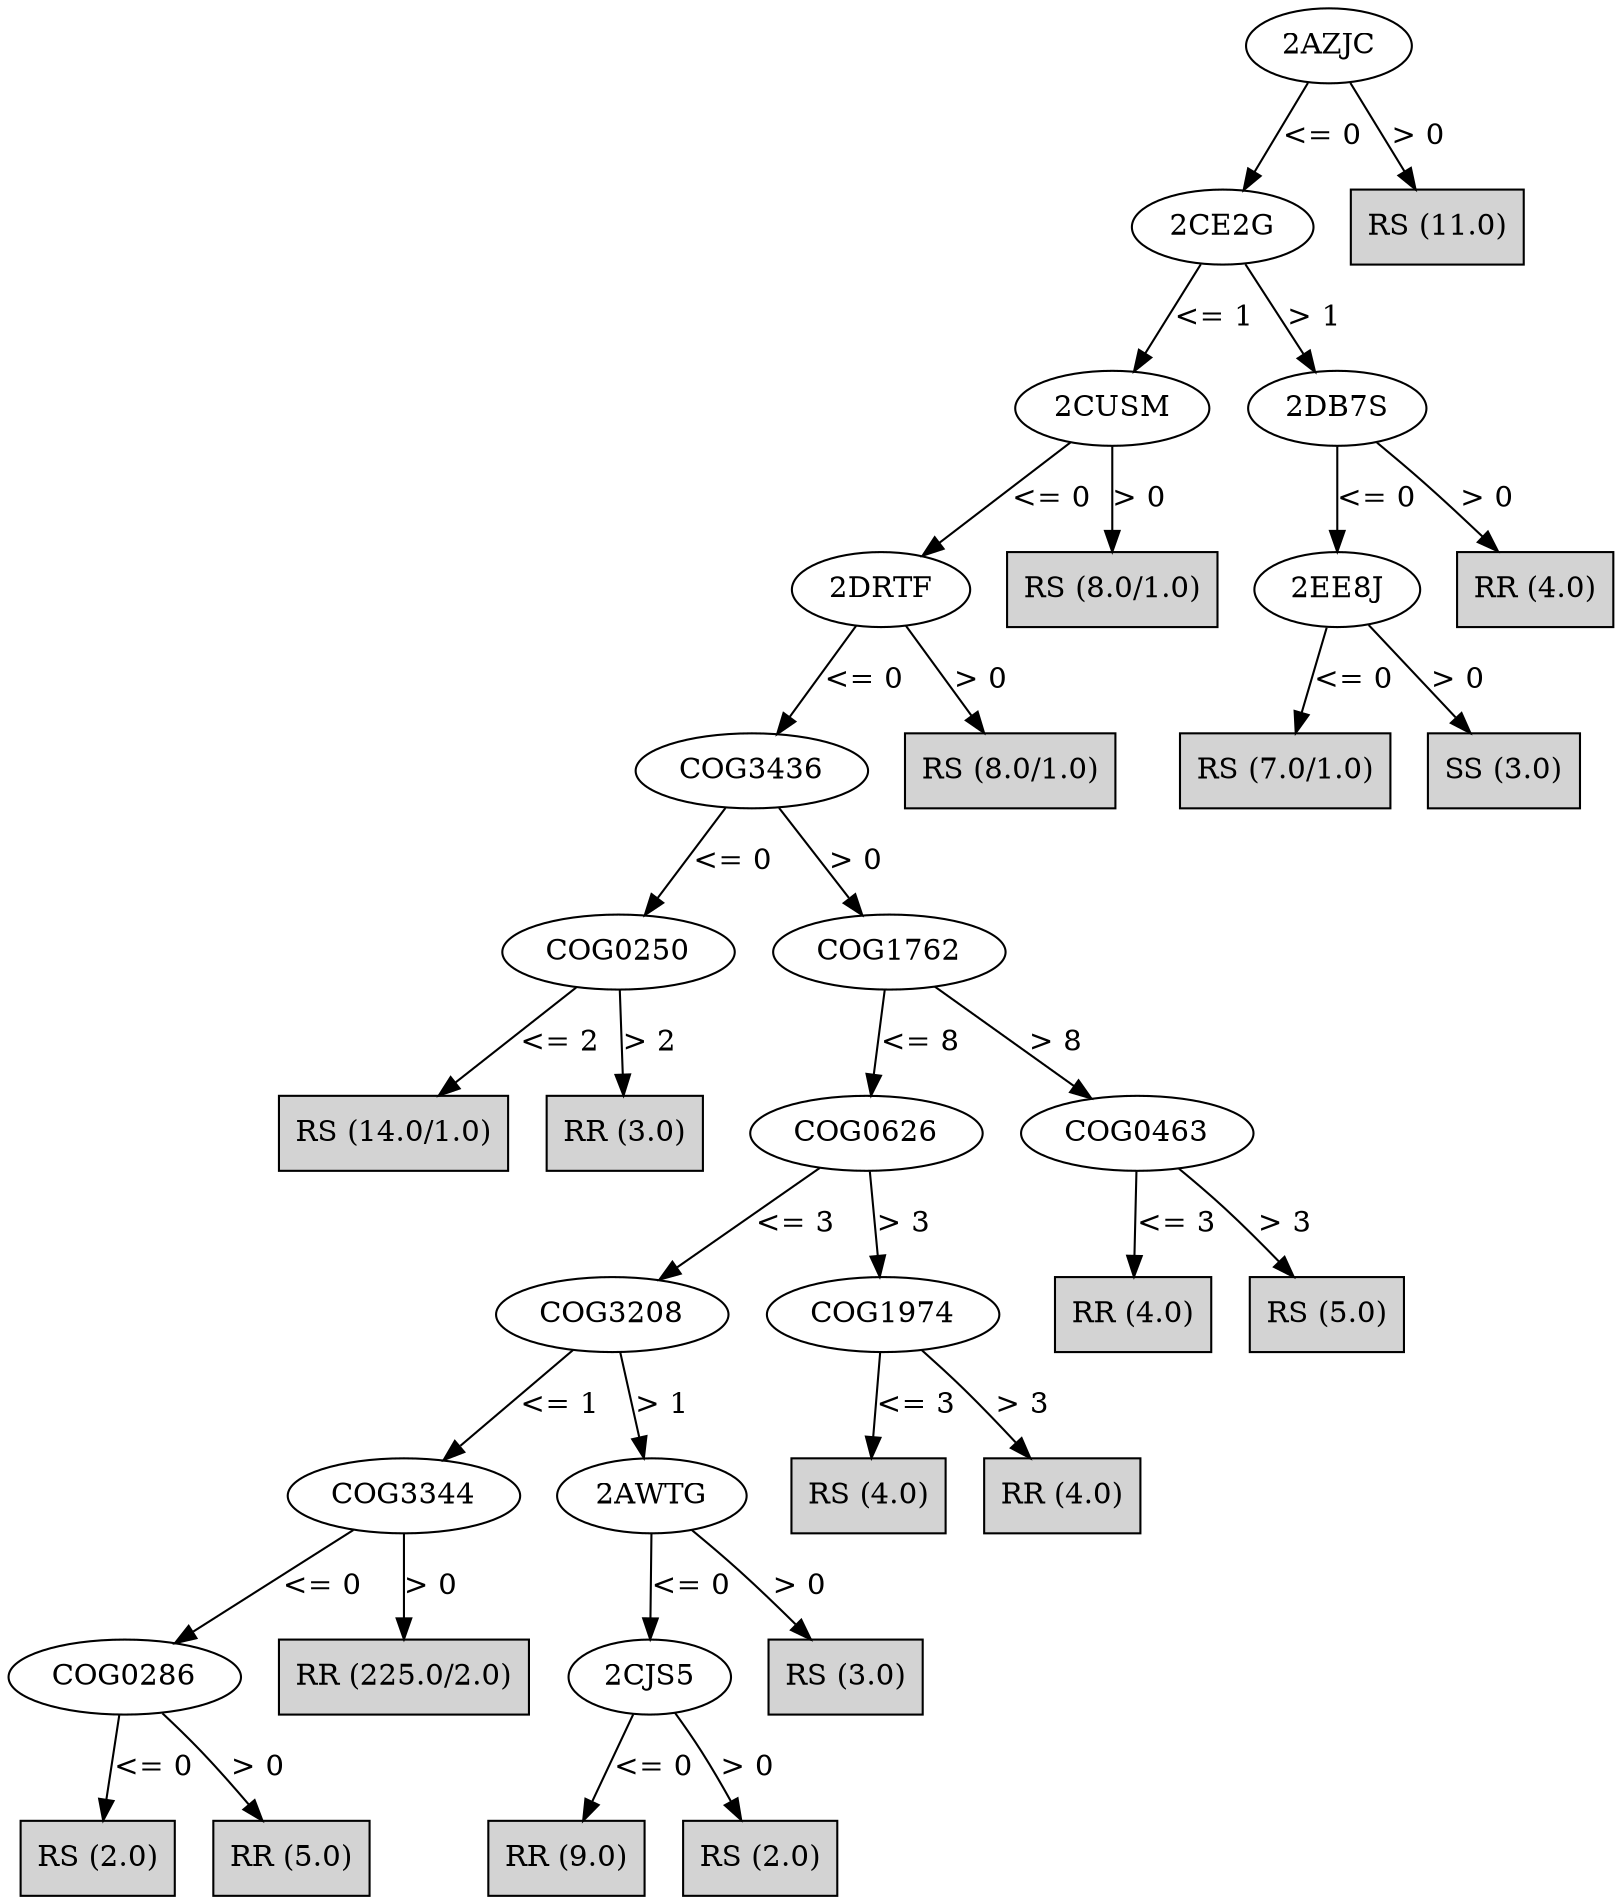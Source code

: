 digraph J48Tree {
N0 [label="2AZJC" ]
N0->N1 [label="<= 0"]
N1 [label="2CE2G" ]
N1->N2 [label="<= 1"]
N2 [label="2CUSM" ]
N2->N3 [label="<= 0"]
N3 [label="2DRTF" ]
N3->N4 [label="<= 0"]
N4 [label="COG3436" ]
N4->N5 [label="<= 0"]
N5 [label="COG0250" ]
N5->N6 [label="<= 2"]
N6 [label="RS (14.0/1.0)" shape=box style=filled ]
N5->N7 [label="> 2"]
N7 [label="RR (3.0)" shape=box style=filled ]
N4->N8 [label="> 0"]
N8 [label="COG1762" ]
N8->N9 [label="<= 8"]
N9 [label="COG0626" ]
N9->N10 [label="<= 3"]
N10 [label="COG3208" ]
N10->N11 [label="<= 1"]
N11 [label="COG3344" ]
N11->N12 [label="<= 0"]
N12 [label="COG0286" ]
N12->N13 [label="<= 0"]
N13 [label="RS (2.0)" shape=box style=filled ]
N12->N14 [label="> 0"]
N14 [label="RR (5.0)" shape=box style=filled ]
N11->N15 [label="> 0"]
N15 [label="RR (225.0/2.0)" shape=box style=filled ]
N10->N16 [label="> 1"]
N16 [label="2AWTG" ]
N16->N17 [label="<= 0"]
N17 [label="2CJS5" ]
N17->N18 [label="<= 0"]
N18 [label="RR (9.0)" shape=box style=filled ]
N17->N19 [label="> 0"]
N19 [label="RS (2.0)" shape=box style=filled ]
N16->N20 [label="> 0"]
N20 [label="RS (3.0)" shape=box style=filled ]
N9->N21 [label="> 3"]
N21 [label="COG1974" ]
N21->N22 [label="<= 3"]
N22 [label="RS (4.0)" shape=box style=filled ]
N21->N23 [label="> 3"]
N23 [label="RR (4.0)" shape=box style=filled ]
N8->N24 [label="> 8"]
N24 [label="COG0463" ]
N24->N25 [label="<= 3"]
N25 [label="RR (4.0)" shape=box style=filled ]
N24->N26 [label="> 3"]
N26 [label="RS (5.0)" shape=box style=filled ]
N3->N27 [label="> 0"]
N27 [label="RS (8.0/1.0)" shape=box style=filled ]
N2->N28 [label="> 0"]
N28 [label="RS (8.0/1.0)" shape=box style=filled ]
N1->N29 [label="> 1"]
N29 [label="2DB7S" ]
N29->N30 [label="<= 0"]
N30 [label="2EE8J" ]
N30->N31 [label="<= 0"]
N31 [label="RS (7.0/1.0)" shape=box style=filled ]
N30->N32 [label="> 0"]
N32 [label="SS (3.0)" shape=box style=filled ]
N29->N33 [label="> 0"]
N33 [label="RR (4.0)" shape=box style=filled ]
N0->N34 [label="> 0"]
N34 [label="RS (11.0)" shape=box style=filled ]
}

